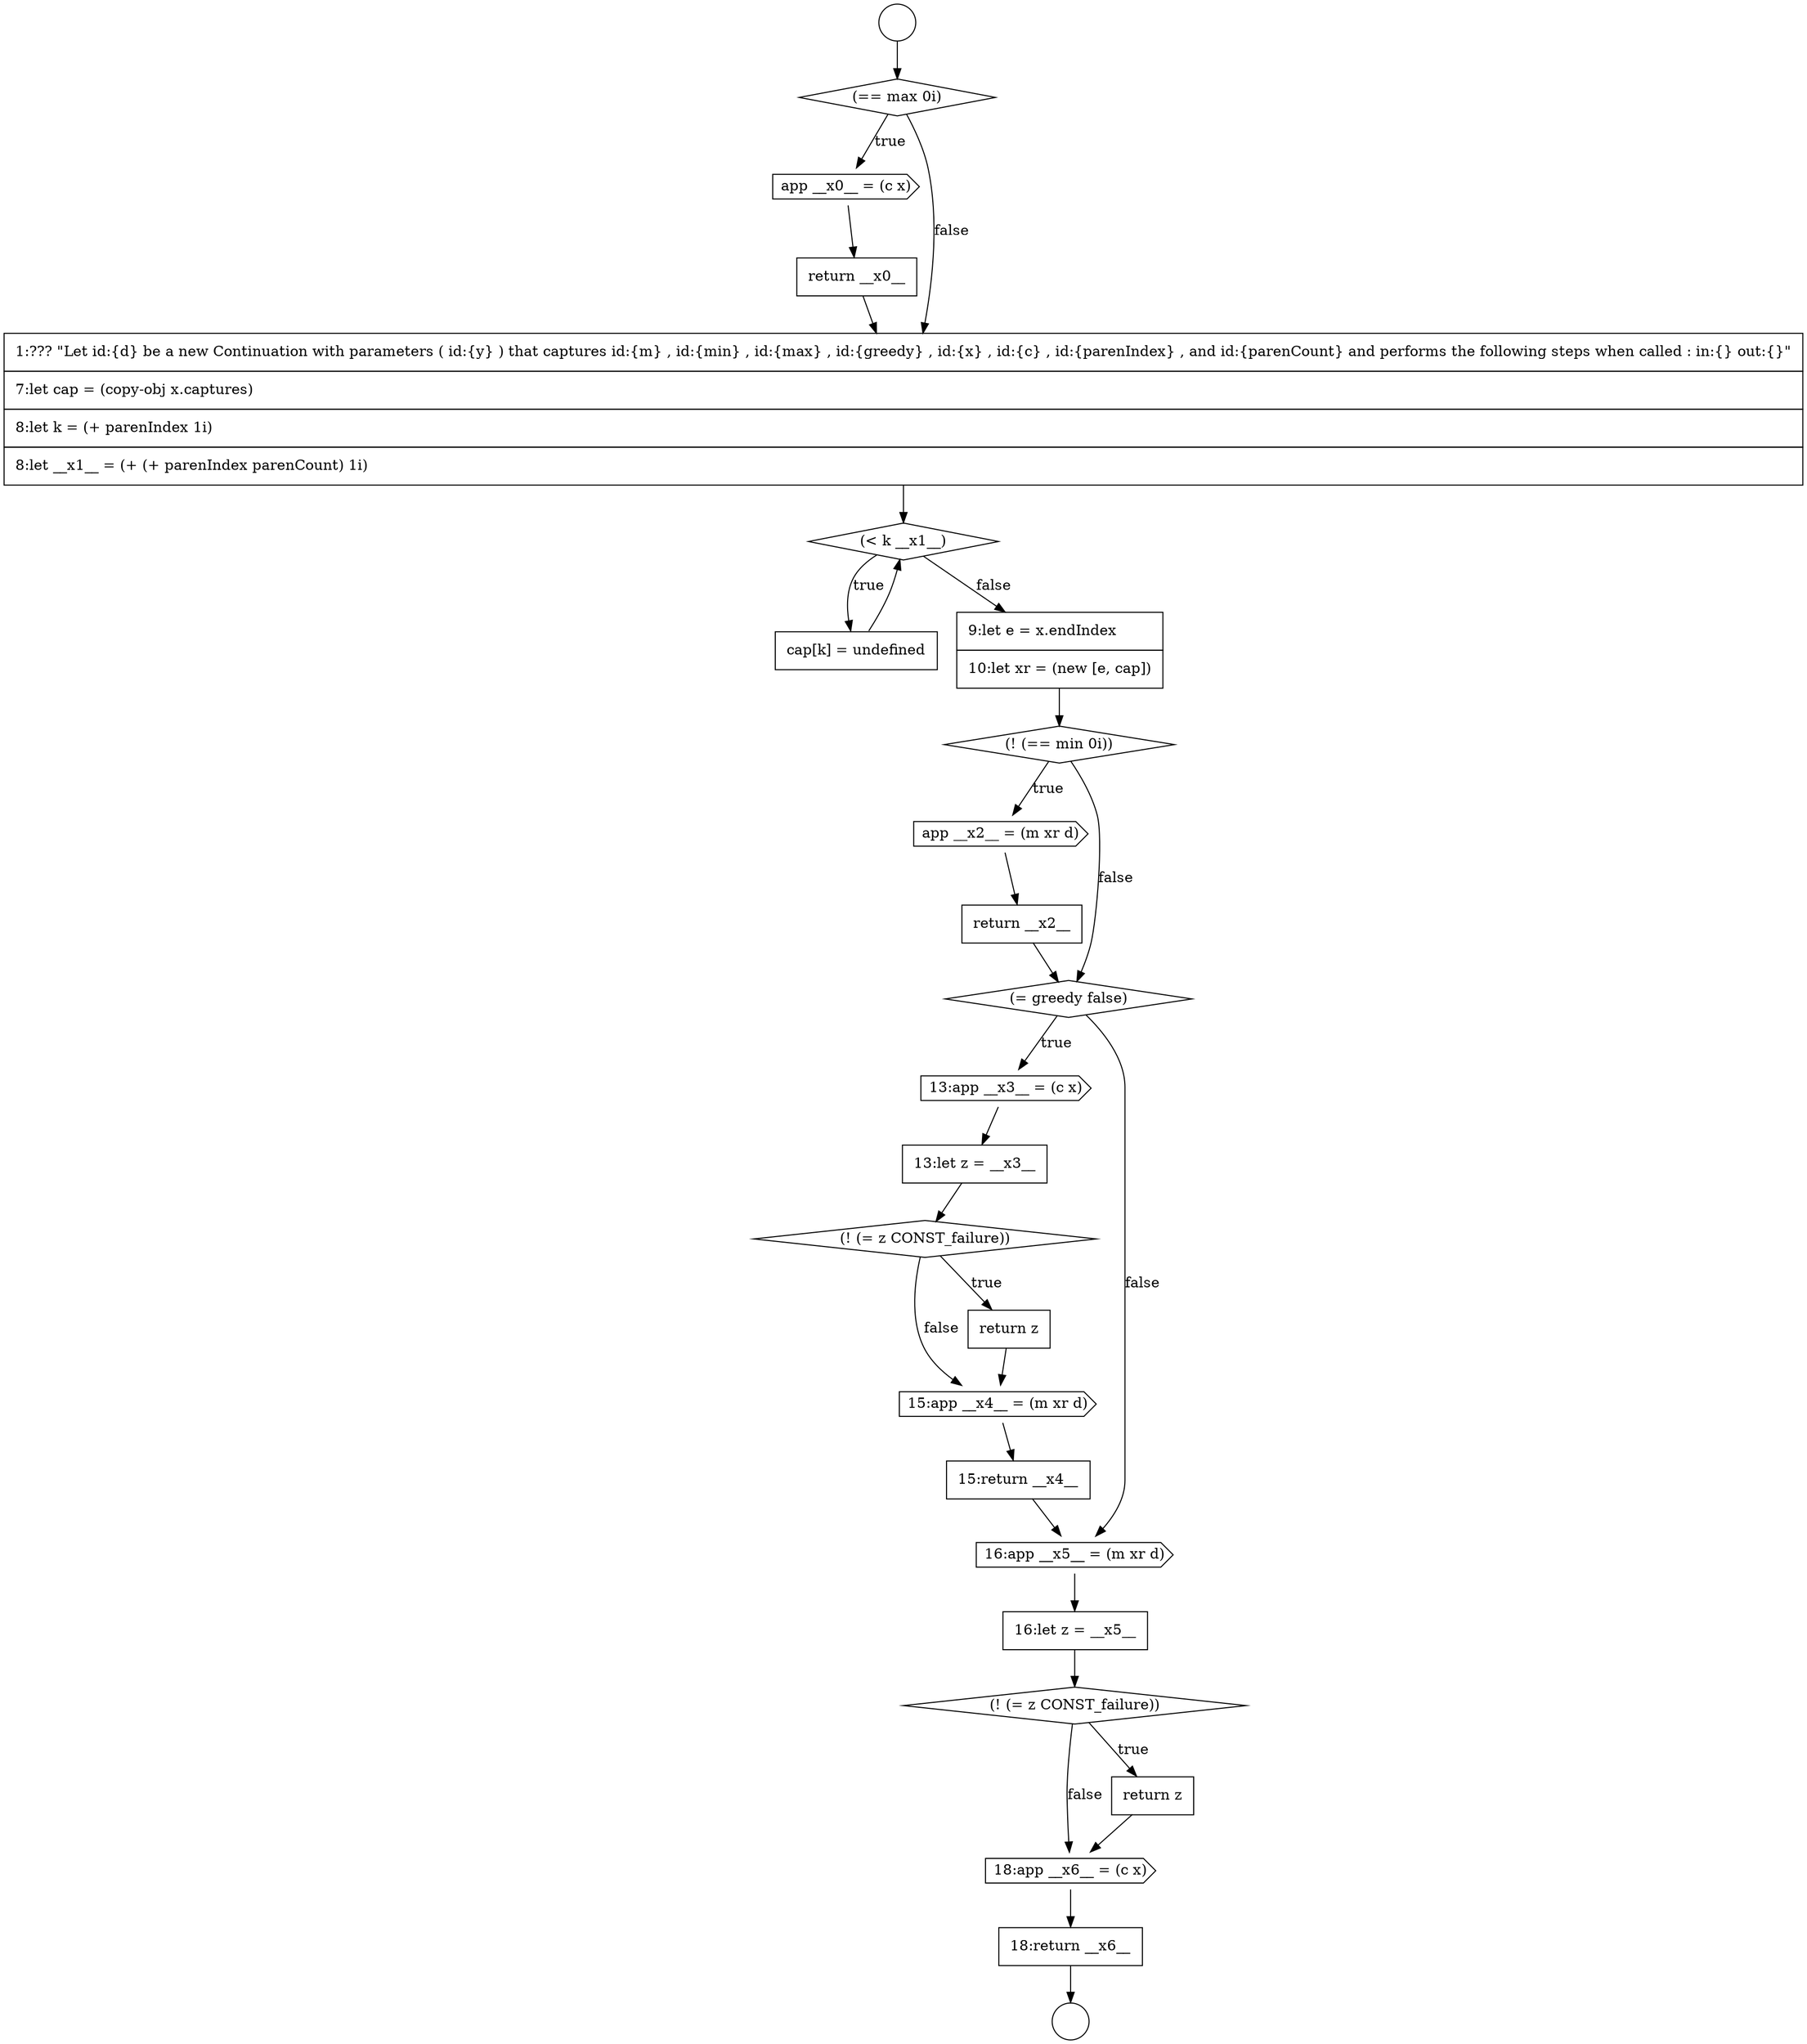 digraph {
  node14597 [shape=cds, label=<<font color="black">13:app __x3__ = (c x)</font>> color="black" fillcolor="white" style=filled]
  node14584 [shape=circle label=" " color="black" fillcolor="white" style=filled]
  node14588 [shape=none, margin=0, label=<<font color="black">
    <table border="0" cellborder="1" cellspacing="0" cellpadding="10">
      <tr><td align="left">return __x0__</td></tr>
    </table>
  </font>> color="black" fillcolor="white" style=filled]
  node14605 [shape=diamond, label=<<font color="black">(! (= z CONST_failure))</font>> color="black" fillcolor="white" style=filled]
  node14601 [shape=cds, label=<<font color="black">15:app __x4__ = (m xr d)</font>> color="black" fillcolor="white" style=filled]
  node14598 [shape=none, margin=0, label=<<font color="black">
    <table border="0" cellborder="1" cellspacing="0" cellpadding="10">
      <tr><td align="left">13:let z = __x3__</td></tr>
    </table>
  </font>> color="black" fillcolor="white" style=filled]
  node14590 [shape=diamond, label=<<font color="black">(&lt; k __x1__)</font>> color="black" fillcolor="white" style=filled]
  node14593 [shape=diamond, label=<<font color="black">(! (== min 0i))</font>> color="black" fillcolor="white" style=filled]
  node14595 [shape=none, margin=0, label=<<font color="black">
    <table border="0" cellborder="1" cellspacing="0" cellpadding="10">
      <tr><td align="left">return __x2__</td></tr>
    </table>
  </font>> color="black" fillcolor="white" style=filled]
  node14599 [shape=diamond, label=<<font color="black">(! (= z CONST_failure))</font>> color="black" fillcolor="white" style=filled]
  node14594 [shape=cds, label=<<font color="black">app __x2__ = (m xr d)</font>> color="black" fillcolor="white" style=filled]
  node14607 [shape=cds, label=<<font color="black">18:app __x6__ = (c x)</font>> color="black" fillcolor="white" style=filled]
  node14586 [shape=diamond, label=<<font color="black">(== max 0i)</font>> color="black" fillcolor="white" style=filled]
  node14600 [shape=none, margin=0, label=<<font color="black">
    <table border="0" cellborder="1" cellspacing="0" cellpadding="10">
      <tr><td align="left">return z</td></tr>
    </table>
  </font>> color="black" fillcolor="white" style=filled]
  node14603 [shape=cds, label=<<font color="black">16:app __x5__ = (m xr d)</font>> color="black" fillcolor="white" style=filled]
  node14606 [shape=none, margin=0, label=<<font color="black">
    <table border="0" cellborder="1" cellspacing="0" cellpadding="10">
      <tr><td align="left">return z</td></tr>
    </table>
  </font>> color="black" fillcolor="white" style=filled]
  node14585 [shape=circle label=" " color="black" fillcolor="white" style=filled]
  node14602 [shape=none, margin=0, label=<<font color="black">
    <table border="0" cellborder="1" cellspacing="0" cellpadding="10">
      <tr><td align="left">15:return __x4__</td></tr>
    </table>
  </font>> color="black" fillcolor="white" style=filled]
  node14591 [shape=none, margin=0, label=<<font color="black">
    <table border="0" cellborder="1" cellspacing="0" cellpadding="10">
      <tr><td align="left">cap[k] = undefined</td></tr>
    </table>
  </font>> color="black" fillcolor="white" style=filled]
  node14608 [shape=none, margin=0, label=<<font color="black">
    <table border="0" cellborder="1" cellspacing="0" cellpadding="10">
      <tr><td align="left">18:return __x6__</td></tr>
    </table>
  </font>> color="black" fillcolor="white" style=filled]
  node14587 [shape=cds, label=<<font color="black">app __x0__ = (c x)</font>> color="black" fillcolor="white" style=filled]
  node14604 [shape=none, margin=0, label=<<font color="black">
    <table border="0" cellborder="1" cellspacing="0" cellpadding="10">
      <tr><td align="left">16:let z = __x5__</td></tr>
    </table>
  </font>> color="black" fillcolor="white" style=filled]
  node14589 [shape=none, margin=0, label=<<font color="black">
    <table border="0" cellborder="1" cellspacing="0" cellpadding="10">
      <tr><td align="left">1:??? &quot;Let id:{d} be a new Continuation with parameters ( id:{y} ) that captures id:{m} , id:{min} , id:{max} , id:{greedy} , id:{x} , id:{c} , id:{parenIndex} , and id:{parenCount} and performs the following steps when called : in:{} out:{}&quot;</td></tr>
      <tr><td align="left">7:let cap = (copy-obj x.captures)</td></tr>
      <tr><td align="left">8:let k = (+ parenIndex 1i)</td></tr>
      <tr><td align="left">8:let __x1__ = (+ (+ parenIndex parenCount) 1i)</td></tr>
    </table>
  </font>> color="black" fillcolor="white" style=filled]
  node14596 [shape=diamond, label=<<font color="black">(= greedy false)</font>> color="black" fillcolor="white" style=filled]
  node14592 [shape=none, margin=0, label=<<font color="black">
    <table border="0" cellborder="1" cellspacing="0" cellpadding="10">
      <tr><td align="left">9:let e = x.endIndex</td></tr>
      <tr><td align="left">10:let xr = (new [e, cap])</td></tr>
    </table>
  </font>> color="black" fillcolor="white" style=filled]
  node14601 -> node14602 [ color="black"]
  node14593 -> node14594 [label=<<font color="black">true</font>> color="black"]
  node14593 -> node14596 [label=<<font color="black">false</font>> color="black"]
  node14603 -> node14604 [ color="black"]
  node14604 -> node14605 [ color="black"]
  node14594 -> node14595 [ color="black"]
  node14606 -> node14607 [ color="black"]
  node14598 -> node14599 [ color="black"]
  node14595 -> node14596 [ color="black"]
  node14597 -> node14598 [ color="black"]
  node14591 -> node14590 [ color="black"]
  node14589 -> node14590 [ color="black"]
  node14607 -> node14608 [ color="black"]
  node14587 -> node14588 [ color="black"]
  node14602 -> node14603 [ color="black"]
  node14608 -> node14585 [ color="black"]
  node14599 -> node14600 [label=<<font color="black">true</font>> color="black"]
  node14599 -> node14601 [label=<<font color="black">false</font>> color="black"]
  node14605 -> node14606 [label=<<font color="black">true</font>> color="black"]
  node14605 -> node14607 [label=<<font color="black">false</font>> color="black"]
  node14584 -> node14586 [ color="black"]
  node14586 -> node14587 [label=<<font color="black">true</font>> color="black"]
  node14586 -> node14589 [label=<<font color="black">false</font>> color="black"]
  node14596 -> node14597 [label=<<font color="black">true</font>> color="black"]
  node14596 -> node14603 [label=<<font color="black">false</font>> color="black"]
  node14600 -> node14601 [ color="black"]
  node14592 -> node14593 [ color="black"]
  node14588 -> node14589 [ color="black"]
  node14590 -> node14591 [label=<<font color="black">true</font>> color="black"]
  node14590 -> node14592 [label=<<font color="black">false</font>> color="black"]
}
